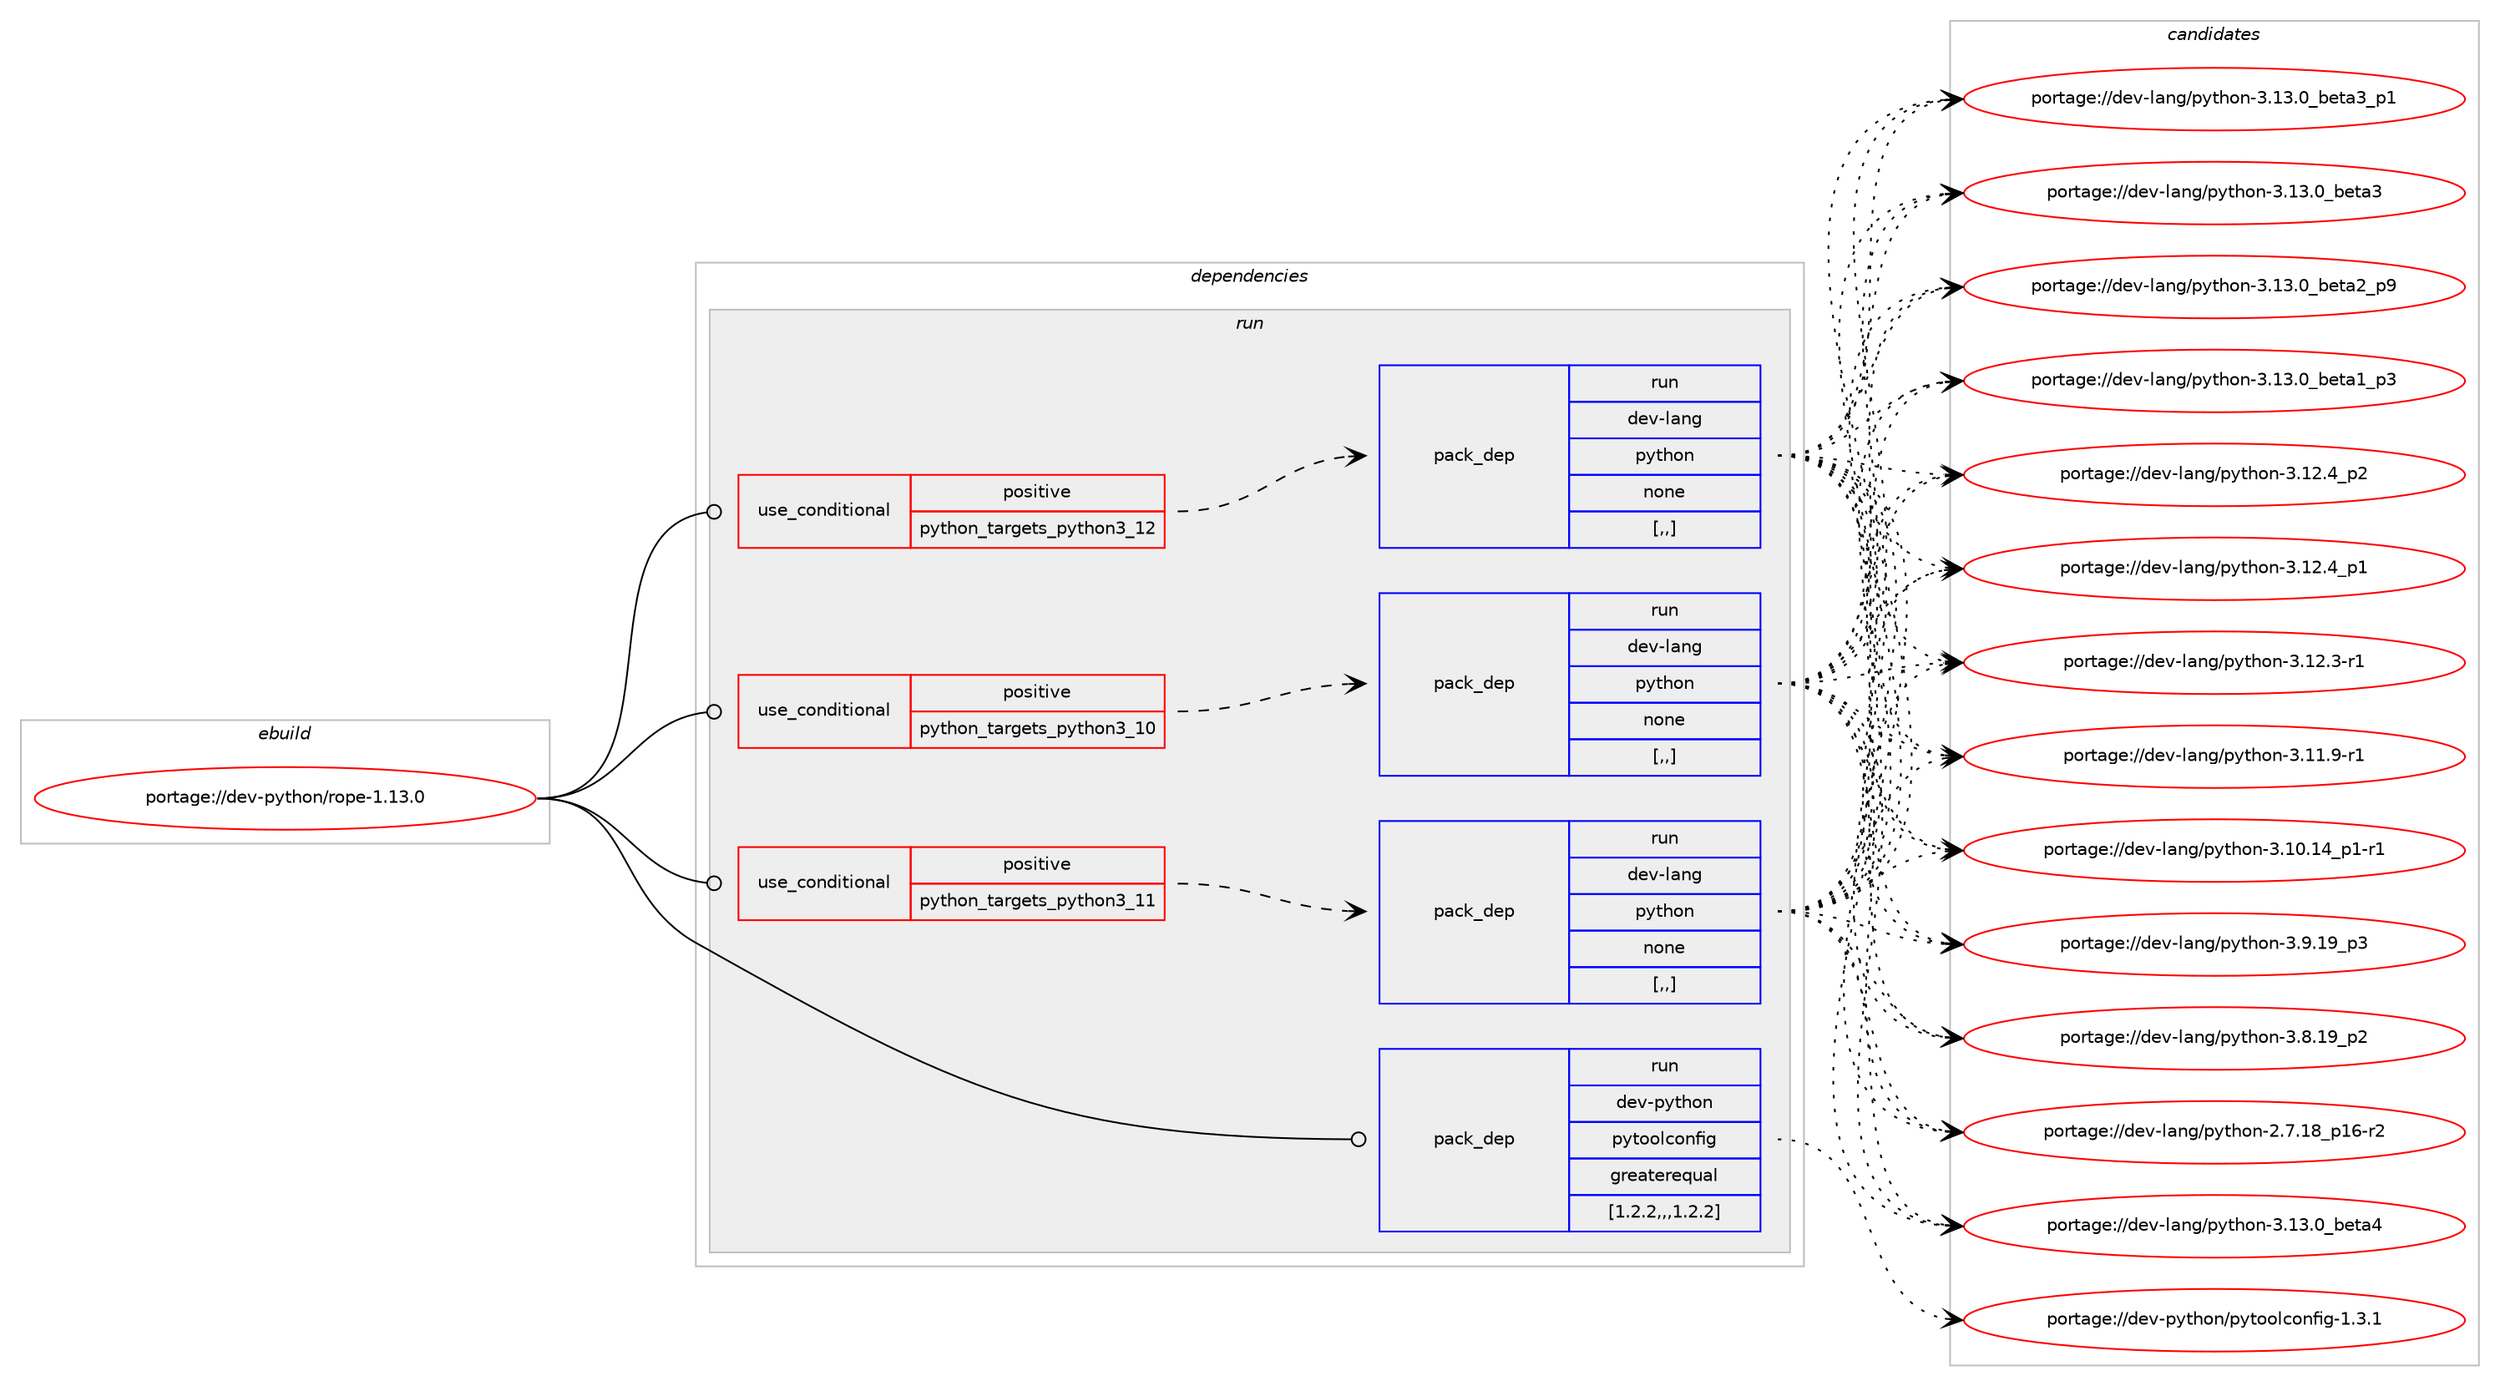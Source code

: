 digraph prolog {

# *************
# Graph options
# *************

newrank=true;
concentrate=true;
compound=true;
graph [rankdir=LR,fontname=Helvetica,fontsize=10,ranksep=1.5];#, ranksep=2.5, nodesep=0.2];
edge  [arrowhead=vee];
node  [fontname=Helvetica,fontsize=10];

# **********
# The ebuild
# **********

subgraph cluster_leftcol {
color=gray;
label=<<i>ebuild</i>>;
id [label="portage://dev-python/rope-1.13.0", color=red, width=4, href="../dev-python/rope-1.13.0.svg"];
}

# ****************
# The dependencies
# ****************

subgraph cluster_midcol {
color=gray;
label=<<i>dependencies</i>>;
subgraph cluster_compile {
fillcolor="#eeeeee";
style=filled;
label=<<i>compile</i>>;
}
subgraph cluster_compileandrun {
fillcolor="#eeeeee";
style=filled;
label=<<i>compile and run</i>>;
}
subgraph cluster_run {
fillcolor="#eeeeee";
style=filled;
label=<<i>run</i>>;
subgraph cond39162 {
dependency162383 [label=<<TABLE BORDER="0" CELLBORDER="1" CELLSPACING="0" CELLPADDING="4"><TR><TD ROWSPAN="3" CELLPADDING="10">use_conditional</TD></TR><TR><TD>positive</TD></TR><TR><TD>python_targets_python3_10</TD></TR></TABLE>>, shape=none, color=red];
subgraph pack121949 {
dependency162384 [label=<<TABLE BORDER="0" CELLBORDER="1" CELLSPACING="0" CELLPADDING="4" WIDTH="220"><TR><TD ROWSPAN="6" CELLPADDING="30">pack_dep</TD></TR><TR><TD WIDTH="110">run</TD></TR><TR><TD>dev-lang</TD></TR><TR><TD>python</TD></TR><TR><TD>none</TD></TR><TR><TD>[,,]</TD></TR></TABLE>>, shape=none, color=blue];
}
dependency162383:e -> dependency162384:w [weight=20,style="dashed",arrowhead="vee"];
}
id:e -> dependency162383:w [weight=20,style="solid",arrowhead="odot"];
subgraph cond39163 {
dependency162385 [label=<<TABLE BORDER="0" CELLBORDER="1" CELLSPACING="0" CELLPADDING="4"><TR><TD ROWSPAN="3" CELLPADDING="10">use_conditional</TD></TR><TR><TD>positive</TD></TR><TR><TD>python_targets_python3_11</TD></TR></TABLE>>, shape=none, color=red];
subgraph pack121950 {
dependency162386 [label=<<TABLE BORDER="0" CELLBORDER="1" CELLSPACING="0" CELLPADDING="4" WIDTH="220"><TR><TD ROWSPAN="6" CELLPADDING="30">pack_dep</TD></TR><TR><TD WIDTH="110">run</TD></TR><TR><TD>dev-lang</TD></TR><TR><TD>python</TD></TR><TR><TD>none</TD></TR><TR><TD>[,,]</TD></TR></TABLE>>, shape=none, color=blue];
}
dependency162385:e -> dependency162386:w [weight=20,style="dashed",arrowhead="vee"];
}
id:e -> dependency162385:w [weight=20,style="solid",arrowhead="odot"];
subgraph cond39164 {
dependency162387 [label=<<TABLE BORDER="0" CELLBORDER="1" CELLSPACING="0" CELLPADDING="4"><TR><TD ROWSPAN="3" CELLPADDING="10">use_conditional</TD></TR><TR><TD>positive</TD></TR><TR><TD>python_targets_python3_12</TD></TR></TABLE>>, shape=none, color=red];
subgraph pack121951 {
dependency162388 [label=<<TABLE BORDER="0" CELLBORDER="1" CELLSPACING="0" CELLPADDING="4" WIDTH="220"><TR><TD ROWSPAN="6" CELLPADDING="30">pack_dep</TD></TR><TR><TD WIDTH="110">run</TD></TR><TR><TD>dev-lang</TD></TR><TR><TD>python</TD></TR><TR><TD>none</TD></TR><TR><TD>[,,]</TD></TR></TABLE>>, shape=none, color=blue];
}
dependency162387:e -> dependency162388:w [weight=20,style="dashed",arrowhead="vee"];
}
id:e -> dependency162387:w [weight=20,style="solid",arrowhead="odot"];
subgraph pack121952 {
dependency162389 [label=<<TABLE BORDER="0" CELLBORDER="1" CELLSPACING="0" CELLPADDING="4" WIDTH="220"><TR><TD ROWSPAN="6" CELLPADDING="30">pack_dep</TD></TR><TR><TD WIDTH="110">run</TD></TR><TR><TD>dev-python</TD></TR><TR><TD>pytoolconfig</TD></TR><TR><TD>greaterequal</TD></TR><TR><TD>[1.2.2,,,1.2.2]</TD></TR></TABLE>>, shape=none, color=blue];
}
id:e -> dependency162389:w [weight=20,style="solid",arrowhead="odot"];
}
}

# **************
# The candidates
# **************

subgraph cluster_choices {
rank=same;
color=gray;
label=<<i>candidates</i>>;

subgraph choice121949 {
color=black;
nodesep=1;
choice1001011184510897110103471121211161041111104551464951464895981011169752 [label="portage://dev-lang/python-3.13.0_beta4", color=red, width=4,href="../dev-lang/python-3.13.0_beta4.svg"];
choice10010111845108971101034711212111610411111045514649514648959810111697519511249 [label="portage://dev-lang/python-3.13.0_beta3_p1", color=red, width=4,href="../dev-lang/python-3.13.0_beta3_p1.svg"];
choice1001011184510897110103471121211161041111104551464951464895981011169751 [label="portage://dev-lang/python-3.13.0_beta3", color=red, width=4,href="../dev-lang/python-3.13.0_beta3.svg"];
choice10010111845108971101034711212111610411111045514649514648959810111697509511257 [label="portage://dev-lang/python-3.13.0_beta2_p9", color=red, width=4,href="../dev-lang/python-3.13.0_beta2_p9.svg"];
choice10010111845108971101034711212111610411111045514649514648959810111697499511251 [label="portage://dev-lang/python-3.13.0_beta1_p3", color=red, width=4,href="../dev-lang/python-3.13.0_beta1_p3.svg"];
choice100101118451089711010347112121116104111110455146495046529511250 [label="portage://dev-lang/python-3.12.4_p2", color=red, width=4,href="../dev-lang/python-3.12.4_p2.svg"];
choice100101118451089711010347112121116104111110455146495046529511249 [label="portage://dev-lang/python-3.12.4_p1", color=red, width=4,href="../dev-lang/python-3.12.4_p1.svg"];
choice100101118451089711010347112121116104111110455146495046514511449 [label="portage://dev-lang/python-3.12.3-r1", color=red, width=4,href="../dev-lang/python-3.12.3-r1.svg"];
choice100101118451089711010347112121116104111110455146494946574511449 [label="portage://dev-lang/python-3.11.9-r1", color=red, width=4,href="../dev-lang/python-3.11.9-r1.svg"];
choice100101118451089711010347112121116104111110455146494846495295112494511449 [label="portage://dev-lang/python-3.10.14_p1-r1", color=red, width=4,href="../dev-lang/python-3.10.14_p1-r1.svg"];
choice100101118451089711010347112121116104111110455146574649579511251 [label="portage://dev-lang/python-3.9.19_p3", color=red, width=4,href="../dev-lang/python-3.9.19_p3.svg"];
choice100101118451089711010347112121116104111110455146564649579511250 [label="portage://dev-lang/python-3.8.19_p2", color=red, width=4,href="../dev-lang/python-3.8.19_p2.svg"];
choice100101118451089711010347112121116104111110455046554649569511249544511450 [label="portage://dev-lang/python-2.7.18_p16-r2", color=red, width=4,href="../dev-lang/python-2.7.18_p16-r2.svg"];
dependency162384:e -> choice1001011184510897110103471121211161041111104551464951464895981011169752:w [style=dotted,weight="100"];
dependency162384:e -> choice10010111845108971101034711212111610411111045514649514648959810111697519511249:w [style=dotted,weight="100"];
dependency162384:e -> choice1001011184510897110103471121211161041111104551464951464895981011169751:w [style=dotted,weight="100"];
dependency162384:e -> choice10010111845108971101034711212111610411111045514649514648959810111697509511257:w [style=dotted,weight="100"];
dependency162384:e -> choice10010111845108971101034711212111610411111045514649514648959810111697499511251:w [style=dotted,weight="100"];
dependency162384:e -> choice100101118451089711010347112121116104111110455146495046529511250:w [style=dotted,weight="100"];
dependency162384:e -> choice100101118451089711010347112121116104111110455146495046529511249:w [style=dotted,weight="100"];
dependency162384:e -> choice100101118451089711010347112121116104111110455146495046514511449:w [style=dotted,weight="100"];
dependency162384:e -> choice100101118451089711010347112121116104111110455146494946574511449:w [style=dotted,weight="100"];
dependency162384:e -> choice100101118451089711010347112121116104111110455146494846495295112494511449:w [style=dotted,weight="100"];
dependency162384:e -> choice100101118451089711010347112121116104111110455146574649579511251:w [style=dotted,weight="100"];
dependency162384:e -> choice100101118451089711010347112121116104111110455146564649579511250:w [style=dotted,weight="100"];
dependency162384:e -> choice100101118451089711010347112121116104111110455046554649569511249544511450:w [style=dotted,weight="100"];
}
subgraph choice121950 {
color=black;
nodesep=1;
choice1001011184510897110103471121211161041111104551464951464895981011169752 [label="portage://dev-lang/python-3.13.0_beta4", color=red, width=4,href="../dev-lang/python-3.13.0_beta4.svg"];
choice10010111845108971101034711212111610411111045514649514648959810111697519511249 [label="portage://dev-lang/python-3.13.0_beta3_p1", color=red, width=4,href="../dev-lang/python-3.13.0_beta3_p1.svg"];
choice1001011184510897110103471121211161041111104551464951464895981011169751 [label="portage://dev-lang/python-3.13.0_beta3", color=red, width=4,href="../dev-lang/python-3.13.0_beta3.svg"];
choice10010111845108971101034711212111610411111045514649514648959810111697509511257 [label="portage://dev-lang/python-3.13.0_beta2_p9", color=red, width=4,href="../dev-lang/python-3.13.0_beta2_p9.svg"];
choice10010111845108971101034711212111610411111045514649514648959810111697499511251 [label="portage://dev-lang/python-3.13.0_beta1_p3", color=red, width=4,href="../dev-lang/python-3.13.0_beta1_p3.svg"];
choice100101118451089711010347112121116104111110455146495046529511250 [label="portage://dev-lang/python-3.12.4_p2", color=red, width=4,href="../dev-lang/python-3.12.4_p2.svg"];
choice100101118451089711010347112121116104111110455146495046529511249 [label="portage://dev-lang/python-3.12.4_p1", color=red, width=4,href="../dev-lang/python-3.12.4_p1.svg"];
choice100101118451089711010347112121116104111110455146495046514511449 [label="portage://dev-lang/python-3.12.3-r1", color=red, width=4,href="../dev-lang/python-3.12.3-r1.svg"];
choice100101118451089711010347112121116104111110455146494946574511449 [label="portage://dev-lang/python-3.11.9-r1", color=red, width=4,href="../dev-lang/python-3.11.9-r1.svg"];
choice100101118451089711010347112121116104111110455146494846495295112494511449 [label="portage://dev-lang/python-3.10.14_p1-r1", color=red, width=4,href="../dev-lang/python-3.10.14_p1-r1.svg"];
choice100101118451089711010347112121116104111110455146574649579511251 [label="portage://dev-lang/python-3.9.19_p3", color=red, width=4,href="../dev-lang/python-3.9.19_p3.svg"];
choice100101118451089711010347112121116104111110455146564649579511250 [label="portage://dev-lang/python-3.8.19_p2", color=red, width=4,href="../dev-lang/python-3.8.19_p2.svg"];
choice100101118451089711010347112121116104111110455046554649569511249544511450 [label="portage://dev-lang/python-2.7.18_p16-r2", color=red, width=4,href="../dev-lang/python-2.7.18_p16-r2.svg"];
dependency162386:e -> choice1001011184510897110103471121211161041111104551464951464895981011169752:w [style=dotted,weight="100"];
dependency162386:e -> choice10010111845108971101034711212111610411111045514649514648959810111697519511249:w [style=dotted,weight="100"];
dependency162386:e -> choice1001011184510897110103471121211161041111104551464951464895981011169751:w [style=dotted,weight="100"];
dependency162386:e -> choice10010111845108971101034711212111610411111045514649514648959810111697509511257:w [style=dotted,weight="100"];
dependency162386:e -> choice10010111845108971101034711212111610411111045514649514648959810111697499511251:w [style=dotted,weight="100"];
dependency162386:e -> choice100101118451089711010347112121116104111110455146495046529511250:w [style=dotted,weight="100"];
dependency162386:e -> choice100101118451089711010347112121116104111110455146495046529511249:w [style=dotted,weight="100"];
dependency162386:e -> choice100101118451089711010347112121116104111110455146495046514511449:w [style=dotted,weight="100"];
dependency162386:e -> choice100101118451089711010347112121116104111110455146494946574511449:w [style=dotted,weight="100"];
dependency162386:e -> choice100101118451089711010347112121116104111110455146494846495295112494511449:w [style=dotted,weight="100"];
dependency162386:e -> choice100101118451089711010347112121116104111110455146574649579511251:w [style=dotted,weight="100"];
dependency162386:e -> choice100101118451089711010347112121116104111110455146564649579511250:w [style=dotted,weight="100"];
dependency162386:e -> choice100101118451089711010347112121116104111110455046554649569511249544511450:w [style=dotted,weight="100"];
}
subgraph choice121951 {
color=black;
nodesep=1;
choice1001011184510897110103471121211161041111104551464951464895981011169752 [label="portage://dev-lang/python-3.13.0_beta4", color=red, width=4,href="../dev-lang/python-3.13.0_beta4.svg"];
choice10010111845108971101034711212111610411111045514649514648959810111697519511249 [label="portage://dev-lang/python-3.13.0_beta3_p1", color=red, width=4,href="../dev-lang/python-3.13.0_beta3_p1.svg"];
choice1001011184510897110103471121211161041111104551464951464895981011169751 [label="portage://dev-lang/python-3.13.0_beta3", color=red, width=4,href="../dev-lang/python-3.13.0_beta3.svg"];
choice10010111845108971101034711212111610411111045514649514648959810111697509511257 [label="portage://dev-lang/python-3.13.0_beta2_p9", color=red, width=4,href="../dev-lang/python-3.13.0_beta2_p9.svg"];
choice10010111845108971101034711212111610411111045514649514648959810111697499511251 [label="portage://dev-lang/python-3.13.0_beta1_p3", color=red, width=4,href="../dev-lang/python-3.13.0_beta1_p3.svg"];
choice100101118451089711010347112121116104111110455146495046529511250 [label="portage://dev-lang/python-3.12.4_p2", color=red, width=4,href="../dev-lang/python-3.12.4_p2.svg"];
choice100101118451089711010347112121116104111110455146495046529511249 [label="portage://dev-lang/python-3.12.4_p1", color=red, width=4,href="../dev-lang/python-3.12.4_p1.svg"];
choice100101118451089711010347112121116104111110455146495046514511449 [label="portage://dev-lang/python-3.12.3-r1", color=red, width=4,href="../dev-lang/python-3.12.3-r1.svg"];
choice100101118451089711010347112121116104111110455146494946574511449 [label="portage://dev-lang/python-3.11.9-r1", color=red, width=4,href="../dev-lang/python-3.11.9-r1.svg"];
choice100101118451089711010347112121116104111110455146494846495295112494511449 [label="portage://dev-lang/python-3.10.14_p1-r1", color=red, width=4,href="../dev-lang/python-3.10.14_p1-r1.svg"];
choice100101118451089711010347112121116104111110455146574649579511251 [label="portage://dev-lang/python-3.9.19_p3", color=red, width=4,href="../dev-lang/python-3.9.19_p3.svg"];
choice100101118451089711010347112121116104111110455146564649579511250 [label="portage://dev-lang/python-3.8.19_p2", color=red, width=4,href="../dev-lang/python-3.8.19_p2.svg"];
choice100101118451089711010347112121116104111110455046554649569511249544511450 [label="portage://dev-lang/python-2.7.18_p16-r2", color=red, width=4,href="../dev-lang/python-2.7.18_p16-r2.svg"];
dependency162388:e -> choice1001011184510897110103471121211161041111104551464951464895981011169752:w [style=dotted,weight="100"];
dependency162388:e -> choice10010111845108971101034711212111610411111045514649514648959810111697519511249:w [style=dotted,weight="100"];
dependency162388:e -> choice1001011184510897110103471121211161041111104551464951464895981011169751:w [style=dotted,weight="100"];
dependency162388:e -> choice10010111845108971101034711212111610411111045514649514648959810111697509511257:w [style=dotted,weight="100"];
dependency162388:e -> choice10010111845108971101034711212111610411111045514649514648959810111697499511251:w [style=dotted,weight="100"];
dependency162388:e -> choice100101118451089711010347112121116104111110455146495046529511250:w [style=dotted,weight="100"];
dependency162388:e -> choice100101118451089711010347112121116104111110455146495046529511249:w [style=dotted,weight="100"];
dependency162388:e -> choice100101118451089711010347112121116104111110455146495046514511449:w [style=dotted,weight="100"];
dependency162388:e -> choice100101118451089711010347112121116104111110455146494946574511449:w [style=dotted,weight="100"];
dependency162388:e -> choice100101118451089711010347112121116104111110455146494846495295112494511449:w [style=dotted,weight="100"];
dependency162388:e -> choice100101118451089711010347112121116104111110455146574649579511251:w [style=dotted,weight="100"];
dependency162388:e -> choice100101118451089711010347112121116104111110455146564649579511250:w [style=dotted,weight="100"];
dependency162388:e -> choice100101118451089711010347112121116104111110455046554649569511249544511450:w [style=dotted,weight="100"];
}
subgraph choice121952 {
color=black;
nodesep=1;
choice100101118451121211161041111104711212111611111110899111110102105103454946514649 [label="portage://dev-python/pytoolconfig-1.3.1", color=red, width=4,href="../dev-python/pytoolconfig-1.3.1.svg"];
dependency162389:e -> choice100101118451121211161041111104711212111611111110899111110102105103454946514649:w [style=dotted,weight="100"];
}
}

}
